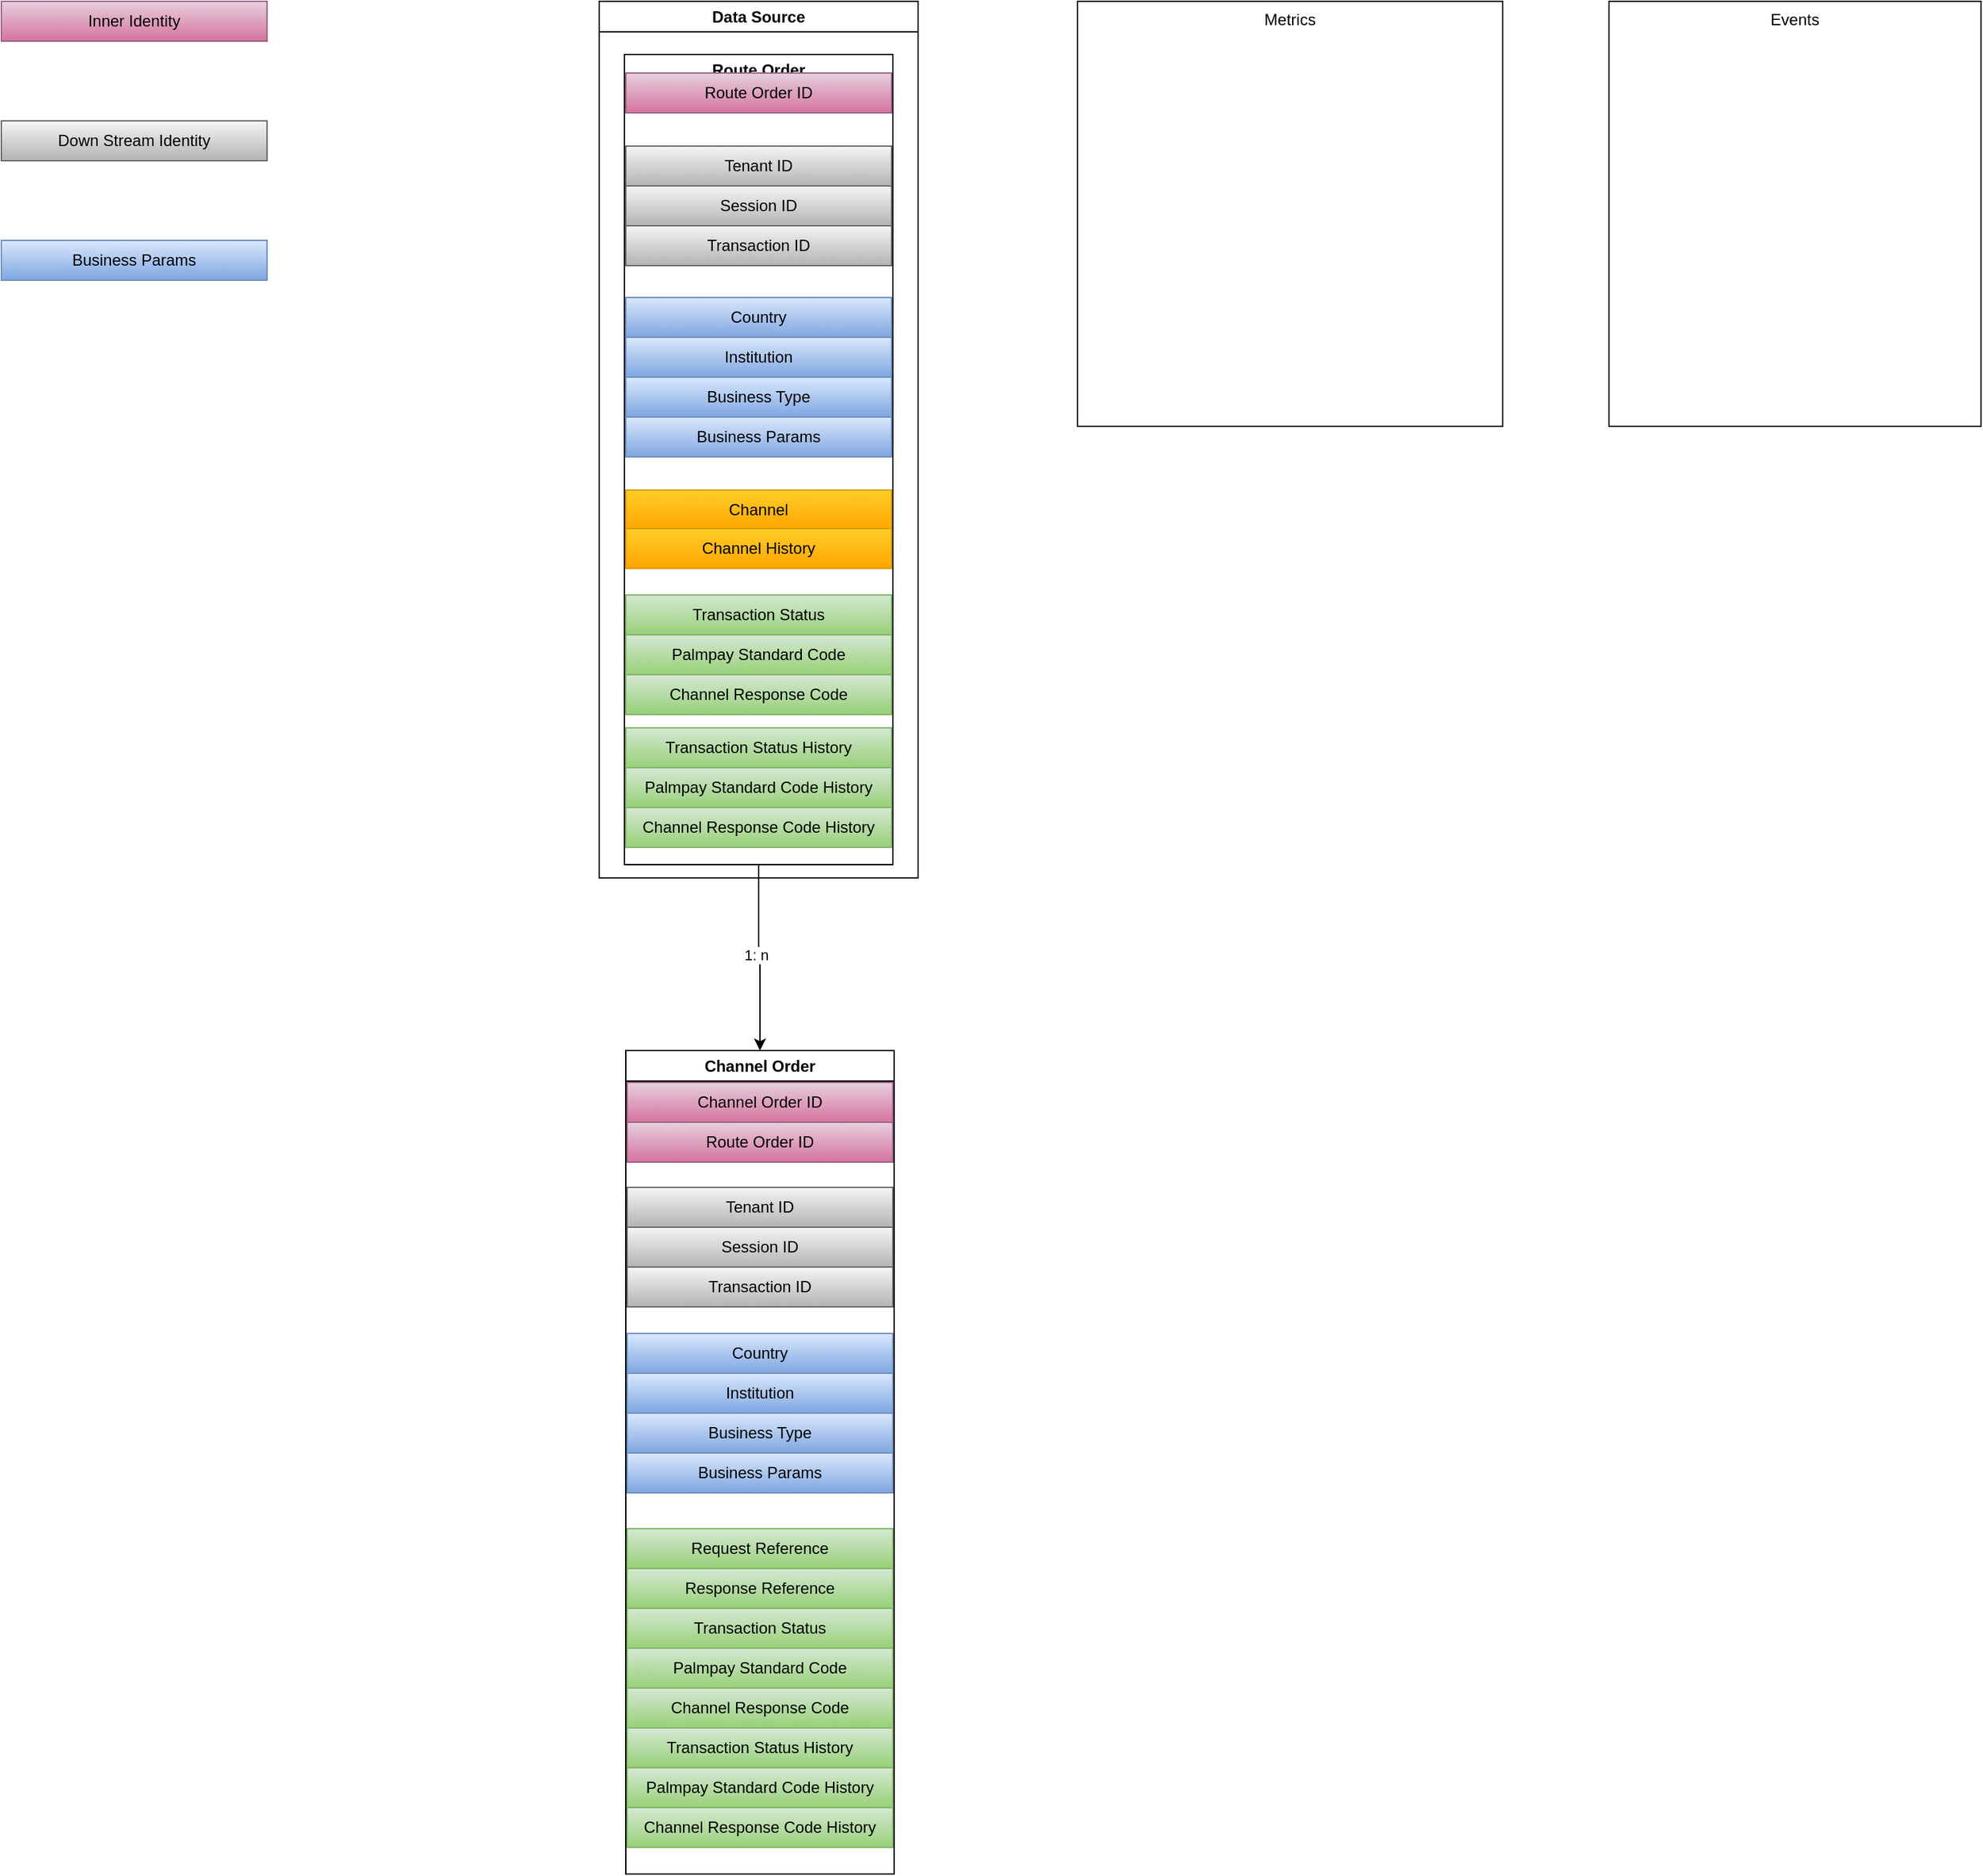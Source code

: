 <mxfile version="22.1.7" type="github">
  <diagram name="Page-1" id="mMLUF2c-9hiYjJC7ud2A">
    <mxGraphModel dx="2739" dy="1053" grid="1" gridSize="10" guides="1" tooltips="1" connect="1" arrows="1" fold="1" page="1" pageScale="1" pageWidth="827" pageHeight="1169" math="0" shadow="0">
      <root>
        <mxCell id="0" />
        <mxCell id="1" parent="0" />
        <mxCell id="2wrgwD4EROoARU3xgVhD-1" value="Metrics" style="rounded=0;whiteSpace=wrap;html=1;verticalAlign=top;" vertex="1" parent="1">
          <mxGeometry x="40" y="80" width="320" height="320" as="geometry" />
        </mxCell>
        <mxCell id="2wrgwD4EROoARU3xgVhD-2" value="Events" style="rounded=0;whiteSpace=wrap;html=1;verticalAlign=top;" vertex="1" parent="1">
          <mxGeometry x="440" y="80" width="280" height="320" as="geometry" />
        </mxCell>
        <mxCell id="2wrgwD4EROoARU3xgVhD-6" style="edgeStyle=orthogonalEdgeStyle;rounded=0;orthogonalLoop=1;jettySize=auto;html=1;entryX=0.5;entryY=0;entryDx=0;entryDy=0;" edge="1" parent="1" source="2wrgwD4EROoARU3xgVhD-4" target="2wrgwD4EROoARU3xgVhD-5">
          <mxGeometry relative="1" as="geometry" />
        </mxCell>
        <mxCell id="2wrgwD4EROoARU3xgVhD-7" value="1: n" style="edgeLabel;html=1;align=center;verticalAlign=middle;resizable=0;points=[];" vertex="1" connectable="0" parent="2wrgwD4EROoARU3xgVhD-6">
          <mxGeometry x="-0.032" y="-2" relative="1" as="geometry">
            <mxPoint as="offset" />
          </mxGeometry>
        </mxCell>
        <mxCell id="2wrgwD4EROoARU3xgVhD-4" value="Route Order" style="swimlane;whiteSpace=wrap;html=1;" vertex="1" parent="1">
          <mxGeometry x="-301" y="120" width="202" height="610" as="geometry" />
        </mxCell>
        <mxCell id="2wrgwD4EROoARU3xgVhD-19" value="Transaction Status History" style="rounded=0;whiteSpace=wrap;html=1;fillColor=#d5e8d4;gradientColor=#97d077;strokeColor=#82b366;" vertex="1" parent="2wrgwD4EROoARU3xgVhD-4">
          <mxGeometry x="1" y="507" width="200" height="30" as="geometry" />
        </mxCell>
        <mxCell id="2wrgwD4EROoARU3xgVhD-20" value="Palmpay Standard Code History" style="rounded=0;whiteSpace=wrap;html=1;fillColor=#d5e8d4;gradientColor=#97d077;strokeColor=#82b366;" vertex="1" parent="2wrgwD4EROoARU3xgVhD-4">
          <mxGeometry x="1" y="537" width="200" height="30" as="geometry" />
        </mxCell>
        <mxCell id="2wrgwD4EROoARU3xgVhD-21" value="Channel Response Code History" style="rounded=0;whiteSpace=wrap;html=1;fillColor=#d5e8d4;gradientColor=#97d077;strokeColor=#82b366;" vertex="1" parent="2wrgwD4EROoARU3xgVhD-4">
          <mxGeometry x="1" y="567" width="200" height="30" as="geometry" />
        </mxCell>
        <mxCell id="2wrgwD4EROoARU3xgVhD-5" value="Channel Order" style="swimlane;whiteSpace=wrap;html=1;" vertex="1" parent="1">
          <mxGeometry x="-300" y="870" width="202" height="620" as="geometry" />
        </mxCell>
        <mxCell id="2wrgwD4EROoARU3xgVhD-8" value="Tenant ID" style="rounded=0;whiteSpace=wrap;html=1;fillColor=#f5f5f5;gradientColor=#b3b3b3;strokeColor=#666666;" vertex="1" parent="1">
          <mxGeometry x="-300" y="189" width="200" height="30" as="geometry" />
        </mxCell>
        <mxCell id="2wrgwD4EROoARU3xgVhD-9" value="Session ID" style="rounded=0;whiteSpace=wrap;html=1;fillColor=#f5f5f5;gradientColor=#b3b3b3;strokeColor=#666666;" vertex="1" parent="1">
          <mxGeometry x="-300" y="219" width="200" height="30" as="geometry" />
        </mxCell>
        <mxCell id="2wrgwD4EROoARU3xgVhD-10" value="Country" style="rounded=0;whiteSpace=wrap;html=1;fillColor=#dae8fc;gradientColor=#7ea6e0;strokeColor=#6c8ebf;" vertex="1" parent="1">
          <mxGeometry x="-300" y="303" width="200" height="30" as="geometry" />
        </mxCell>
        <mxCell id="2wrgwD4EROoARU3xgVhD-11" value="Institution" style="rounded=0;whiteSpace=wrap;html=1;fillColor=#dae8fc;gradientColor=#7ea6e0;strokeColor=#6c8ebf;" vertex="1" parent="1">
          <mxGeometry x="-300" y="333" width="200" height="30" as="geometry" />
        </mxCell>
        <mxCell id="2wrgwD4EROoARU3xgVhD-12" value="Transaction ID" style="rounded=0;whiteSpace=wrap;html=1;fillColor=#f5f5f5;gradientColor=#b3b3b3;strokeColor=#666666;" vertex="1" parent="1">
          <mxGeometry x="-300" y="249" width="200" height="30" as="geometry" />
        </mxCell>
        <mxCell id="2wrgwD4EROoARU3xgVhD-13" value="Business Type" style="rounded=0;whiteSpace=wrap;html=1;fillColor=#dae8fc;gradientColor=#7ea6e0;strokeColor=#6c8ebf;" vertex="1" parent="1">
          <mxGeometry x="-300" y="363" width="200" height="30" as="geometry" />
        </mxCell>
        <mxCell id="2wrgwD4EROoARU3xgVhD-14" value="Channel" style="rounded=0;whiteSpace=wrap;html=1;fillColor=#ffcd28;gradientColor=#ffa500;strokeColor=#d79b00;" vertex="1" parent="1">
          <mxGeometry x="-300" y="448" width="200" height="30" as="geometry" />
        </mxCell>
        <mxCell id="2wrgwD4EROoARU3xgVhD-15" value="Transaction Status" style="rounded=0;whiteSpace=wrap;html=1;fillColor=#d5e8d4;gradientColor=#97d077;strokeColor=#82b366;" vertex="1" parent="1">
          <mxGeometry x="-300" y="527" width="200" height="30" as="geometry" />
        </mxCell>
        <mxCell id="2wrgwD4EROoARU3xgVhD-16" value="Palmpay Standard Code" style="rounded=0;whiteSpace=wrap;html=1;fillColor=#d5e8d4;gradientColor=#97d077;strokeColor=#82b366;" vertex="1" parent="1">
          <mxGeometry x="-300" y="557" width="200" height="30" as="geometry" />
        </mxCell>
        <mxCell id="2wrgwD4EROoARU3xgVhD-17" value="Channel Response Code" style="rounded=0;whiteSpace=wrap;html=1;fillColor=#d5e8d4;gradientColor=#97d077;strokeColor=#82b366;" vertex="1" parent="1">
          <mxGeometry x="-300" y="587" width="200" height="30" as="geometry" />
        </mxCell>
        <mxCell id="2wrgwD4EROoARU3xgVhD-22" value="Tenant ID" style="rounded=0;whiteSpace=wrap;html=1;fillColor=#f5f5f5;gradientColor=#b3b3b3;strokeColor=#666666;" vertex="1" parent="1">
          <mxGeometry x="-299" y="973" width="200" height="30" as="geometry" />
        </mxCell>
        <mxCell id="2wrgwD4EROoARU3xgVhD-23" value="Session ID" style="rounded=0;whiteSpace=wrap;html=1;fillColor=#f5f5f5;gradientColor=#b3b3b3;strokeColor=#666666;" vertex="1" parent="1">
          <mxGeometry x="-299" y="1003" width="200" height="30" as="geometry" />
        </mxCell>
        <mxCell id="2wrgwD4EROoARU3xgVhD-24" value="Country" style="rounded=0;whiteSpace=wrap;html=1;fillColor=#dae8fc;gradientColor=#7ea6e0;strokeColor=#6c8ebf;" vertex="1" parent="1">
          <mxGeometry x="-299" y="1083" width="200" height="30" as="geometry" />
        </mxCell>
        <mxCell id="2wrgwD4EROoARU3xgVhD-25" value="Institution" style="rounded=0;whiteSpace=wrap;html=1;fillColor=#dae8fc;gradientColor=#7ea6e0;strokeColor=#6c8ebf;" vertex="1" parent="1">
          <mxGeometry x="-299" y="1113" width="200" height="30" as="geometry" />
        </mxCell>
        <mxCell id="2wrgwD4EROoARU3xgVhD-26" value="Transaction ID" style="rounded=0;whiteSpace=wrap;html=1;fillColor=#f5f5f5;gradientColor=#b3b3b3;strokeColor=#666666;" vertex="1" parent="1">
          <mxGeometry x="-299" y="1033" width="200" height="30" as="geometry" />
        </mxCell>
        <mxCell id="2wrgwD4EROoARU3xgVhD-27" value="Business Type" style="rounded=0;whiteSpace=wrap;html=1;fillColor=#dae8fc;gradientColor=#7ea6e0;strokeColor=#6c8ebf;" vertex="1" parent="1">
          <mxGeometry x="-299" y="1143" width="200" height="30" as="geometry" />
        </mxCell>
        <mxCell id="2wrgwD4EROoARU3xgVhD-28" value="Business Params" style="rounded=0;whiteSpace=wrap;html=1;fillColor=#dae8fc;gradientColor=#7ea6e0;strokeColor=#6c8ebf;" vertex="1" parent="1">
          <mxGeometry x="-300" y="393" width="200" height="30" as="geometry" />
        </mxCell>
        <mxCell id="2wrgwD4EROoARU3xgVhD-18" value="Channel History" style="rounded=0;whiteSpace=wrap;html=1;fillColor=#ffcd28;gradientColor=#ffa500;strokeColor=#d79b00;" vertex="1" parent="1">
          <mxGeometry x="-300" y="477" width="200" height="30" as="geometry" />
        </mxCell>
        <mxCell id="2wrgwD4EROoARU3xgVhD-29" value="Transaction Status History" style="rounded=0;whiteSpace=wrap;html=1;fillColor=#d5e8d4;gradientColor=#97d077;strokeColor=#82b366;" vertex="1" parent="1">
          <mxGeometry x="-299" y="1380" width="200" height="30" as="geometry" />
        </mxCell>
        <mxCell id="2wrgwD4EROoARU3xgVhD-30" value="Palmpay Standard Code History" style="rounded=0;whiteSpace=wrap;html=1;fillColor=#d5e8d4;gradientColor=#97d077;strokeColor=#82b366;" vertex="1" parent="1">
          <mxGeometry x="-299" y="1410" width="200" height="30" as="geometry" />
        </mxCell>
        <mxCell id="2wrgwD4EROoARU3xgVhD-31" value="Channel Response Code History" style="rounded=0;whiteSpace=wrap;html=1;fillColor=#d5e8d4;gradientColor=#97d077;strokeColor=#82b366;" vertex="1" parent="1">
          <mxGeometry x="-299" y="1440" width="200" height="30" as="geometry" />
        </mxCell>
        <mxCell id="2wrgwD4EROoARU3xgVhD-32" value="Transaction Status" style="rounded=0;whiteSpace=wrap;html=1;fillColor=#d5e8d4;gradientColor=#97d077;strokeColor=#82b366;" vertex="1" parent="1">
          <mxGeometry x="-299" y="1290" width="200" height="30" as="geometry" />
        </mxCell>
        <mxCell id="2wrgwD4EROoARU3xgVhD-33" value="Palmpay Standard Code" style="rounded=0;whiteSpace=wrap;html=1;fillColor=#d5e8d4;gradientColor=#97d077;strokeColor=#82b366;" vertex="1" parent="1">
          <mxGeometry x="-299" y="1320" width="200" height="30" as="geometry" />
        </mxCell>
        <mxCell id="2wrgwD4EROoARU3xgVhD-34" value="Channel Response Code" style="rounded=0;whiteSpace=wrap;html=1;fillColor=#d5e8d4;gradientColor=#97d077;strokeColor=#82b366;" vertex="1" parent="1">
          <mxGeometry x="-299" y="1350" width="200" height="30" as="geometry" />
        </mxCell>
        <mxCell id="2wrgwD4EROoARU3xgVhD-36" value="Business Params" style="rounded=0;whiteSpace=wrap;html=1;fillColor=#dae8fc;gradientColor=#7ea6e0;strokeColor=#6c8ebf;" vertex="1" parent="1">
          <mxGeometry x="-299" y="1173" width="200" height="30" as="geometry" />
        </mxCell>
        <mxCell id="2wrgwD4EROoARU3xgVhD-37" value="Route Order ID" style="rounded=0;whiteSpace=wrap;html=1;fillColor=#e6d0de;gradientColor=#d5739d;strokeColor=#996185;" vertex="1" parent="1">
          <mxGeometry x="-300" y="134" width="200" height="30" as="geometry" />
        </mxCell>
        <mxCell id="2wrgwD4EROoARU3xgVhD-38" value="Channel Order ID" style="rounded=0;whiteSpace=wrap;html=1;fillColor=#e6d0de;gradientColor=#d5739d;strokeColor=#996185;" vertex="1" parent="1">
          <mxGeometry x="-299" y="894" width="200" height="30" as="geometry" />
        </mxCell>
        <mxCell id="2wrgwD4EROoARU3xgVhD-40" value="Route Order ID" style="rounded=0;whiteSpace=wrap;html=1;fillColor=#e6d0de;gradientColor=#d5739d;strokeColor=#996185;" vertex="1" parent="1">
          <mxGeometry x="-299" y="924" width="200" height="30" as="geometry" />
        </mxCell>
        <mxCell id="2wrgwD4EROoARU3xgVhD-41" value="Request Reference" style="rounded=0;whiteSpace=wrap;html=1;fillColor=#d5e8d4;gradientColor=#97d077;strokeColor=#82b366;" vertex="1" parent="1">
          <mxGeometry x="-299" y="1230" width="200" height="30" as="geometry" />
        </mxCell>
        <mxCell id="2wrgwD4EROoARU3xgVhD-42" value="Response Reference" style="rounded=0;whiteSpace=wrap;html=1;fillColor=#d5e8d4;gradientColor=#97d077;strokeColor=#82b366;" vertex="1" parent="1">
          <mxGeometry x="-299" y="1260" width="200" height="30" as="geometry" />
        </mxCell>
        <mxCell id="2wrgwD4EROoARU3xgVhD-43" value="Down Stream Identity" style="rounded=0;whiteSpace=wrap;html=1;fillColor=#f5f5f5;gradientColor=#b3b3b3;strokeColor=#666666;" vertex="1" parent="1">
          <mxGeometry x="-770" y="170" width="200" height="30" as="geometry" />
        </mxCell>
        <mxCell id="2wrgwD4EROoARU3xgVhD-44" value="Inner Identity" style="rounded=0;whiteSpace=wrap;html=1;fillColor=#e6d0de;gradientColor=#d5739d;strokeColor=#996185;" vertex="1" parent="1">
          <mxGeometry x="-770" y="80" width="200" height="30" as="geometry" />
        </mxCell>
        <mxCell id="2wrgwD4EROoARU3xgVhD-45" value="Business Params" style="rounded=0;whiteSpace=wrap;html=1;fillColor=#dae8fc;gradientColor=#7ea6e0;strokeColor=#6c8ebf;" vertex="1" parent="1">
          <mxGeometry x="-770" y="260" width="200" height="30" as="geometry" />
        </mxCell>
        <mxCell id="2wrgwD4EROoARU3xgVhD-46" value="Data Source" style="swimlane;whiteSpace=wrap;html=1;" vertex="1" parent="1">
          <mxGeometry x="-320" y="80" width="240" height="660" as="geometry" />
        </mxCell>
      </root>
    </mxGraphModel>
  </diagram>
</mxfile>
